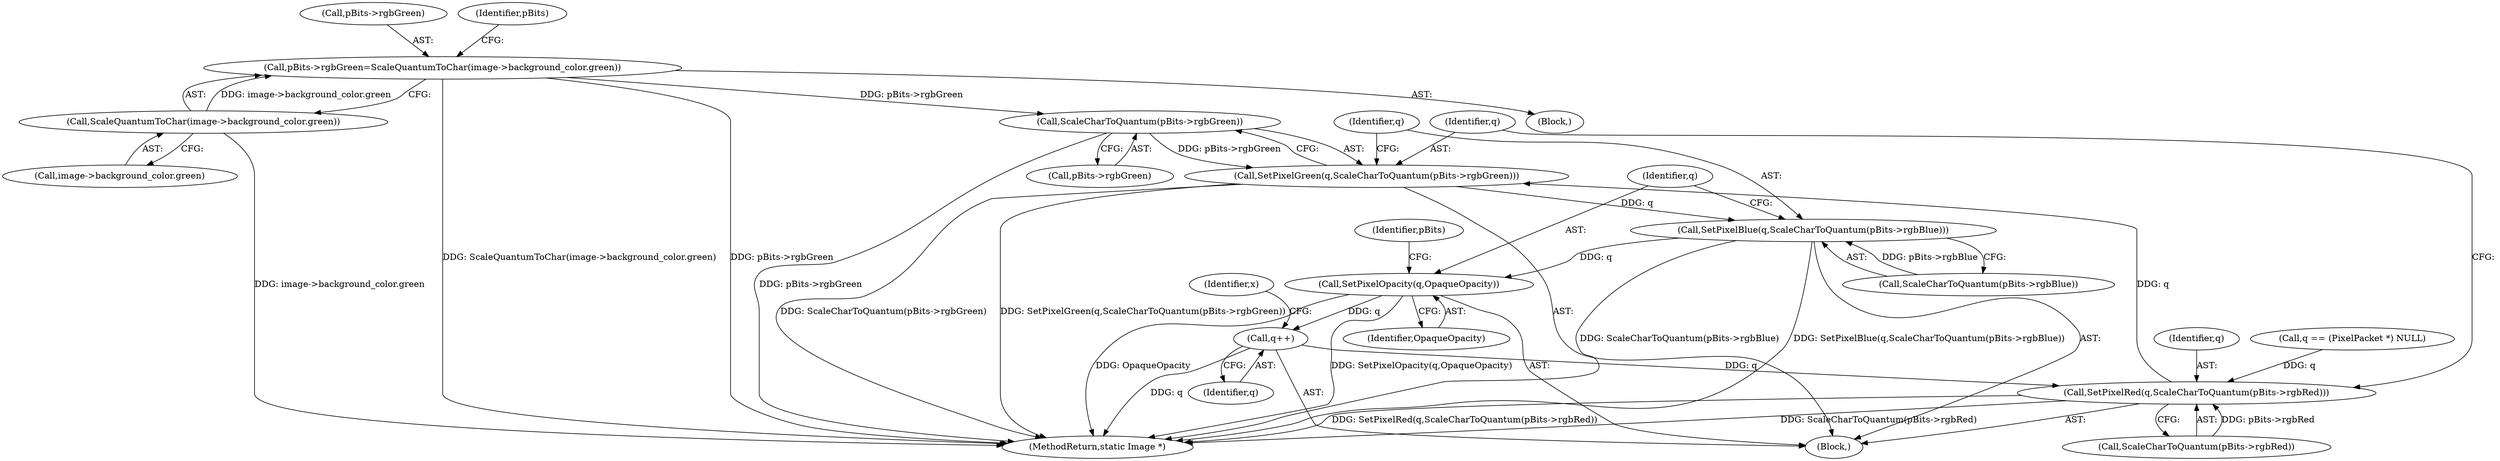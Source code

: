 digraph "0_ImageMagick_f6e9d0d9955e85bdd7540b251cd50d598dacc5e6_15@pointer" {
"1000661" [label="(Call,pBits->rgbGreen=ScaleQuantumToChar(image->background_color.green))"];
"1000665" [label="(Call,ScaleQuantumToChar(image->background_color.green))"];
"1000773" [label="(Call,ScaleCharToQuantum(pBits->rgbGreen))"];
"1000771" [label="(Call,SetPixelGreen(q,ScaleCharToQuantum(pBits->rgbGreen)))"];
"1000777" [label="(Call,SetPixelBlue(q,ScaleCharToQuantum(pBits->rgbBlue)))"];
"1000783" [label="(Call,SetPixelOpacity(q,OpaqueOpacity))"];
"1000788" [label="(Call,q++)"];
"1000765" [label="(Call,SetPixelRed(q,ScaleCharToQuantum(pBits->rgbRed)))"];
"1000772" [label="(Identifier,q)"];
"1000764" [label="(Block,)"];
"1000665" [label="(Call,ScaleQuantumToChar(image->background_color.green))"];
"1000773" [label="(Call,ScaleCharToQuantum(pBits->rgbGreen))"];
"1000666" [label="(Call,image->background_color.green)"];
"1000809" [label="(MethodReturn,static Image *)"];
"1000763" [label="(Identifier,x)"];
"1000662" [label="(Call,pBits->rgbGreen)"];
"1000765" [label="(Call,SetPixelRed(q,ScaleCharToQuantum(pBits->rgbRed)))"];
"1000766" [label="(Identifier,q)"];
"1000745" [label="(Call,q == (PixelPacket *) NULL)"];
"1000673" [label="(Identifier,pBits)"];
"1000785" [label="(Identifier,OpaqueOpacity)"];
"1000767" [label="(Call,ScaleCharToQuantum(pBits->rgbRed))"];
"1000661" [label="(Call,pBits->rgbGreen=ScaleQuantumToChar(image->background_color.green))"];
"1000788" [label="(Call,q++)"];
"1000650" [label="(Block,)"];
"1000787" [label="(Identifier,pBits)"];
"1000778" [label="(Identifier,q)"];
"1000789" [label="(Identifier,q)"];
"1000771" [label="(Call,SetPixelGreen(q,ScaleCharToQuantum(pBits->rgbGreen)))"];
"1000774" [label="(Call,pBits->rgbGreen)"];
"1000784" [label="(Identifier,q)"];
"1000777" [label="(Call,SetPixelBlue(q,ScaleCharToQuantum(pBits->rgbBlue)))"];
"1000783" [label="(Call,SetPixelOpacity(q,OpaqueOpacity))"];
"1000779" [label="(Call,ScaleCharToQuantum(pBits->rgbBlue))"];
"1000661" -> "1000650"  [label="AST: "];
"1000661" -> "1000665"  [label="CFG: "];
"1000662" -> "1000661"  [label="AST: "];
"1000665" -> "1000661"  [label="AST: "];
"1000673" -> "1000661"  [label="CFG: "];
"1000661" -> "1000809"  [label="DDG: pBits->rgbGreen"];
"1000661" -> "1000809"  [label="DDG: ScaleQuantumToChar(image->background_color.green)"];
"1000665" -> "1000661"  [label="DDG: image->background_color.green"];
"1000661" -> "1000773"  [label="DDG: pBits->rgbGreen"];
"1000665" -> "1000666"  [label="CFG: "];
"1000666" -> "1000665"  [label="AST: "];
"1000665" -> "1000809"  [label="DDG: image->background_color.green"];
"1000773" -> "1000771"  [label="AST: "];
"1000773" -> "1000774"  [label="CFG: "];
"1000774" -> "1000773"  [label="AST: "];
"1000771" -> "1000773"  [label="CFG: "];
"1000773" -> "1000809"  [label="DDG: pBits->rgbGreen"];
"1000773" -> "1000771"  [label="DDG: pBits->rgbGreen"];
"1000771" -> "1000764"  [label="AST: "];
"1000772" -> "1000771"  [label="AST: "];
"1000778" -> "1000771"  [label="CFG: "];
"1000771" -> "1000809"  [label="DDG: ScaleCharToQuantum(pBits->rgbGreen)"];
"1000771" -> "1000809"  [label="DDG: SetPixelGreen(q,ScaleCharToQuantum(pBits->rgbGreen))"];
"1000765" -> "1000771"  [label="DDG: q"];
"1000771" -> "1000777"  [label="DDG: q"];
"1000777" -> "1000764"  [label="AST: "];
"1000777" -> "1000779"  [label="CFG: "];
"1000778" -> "1000777"  [label="AST: "];
"1000779" -> "1000777"  [label="AST: "];
"1000784" -> "1000777"  [label="CFG: "];
"1000777" -> "1000809"  [label="DDG: SetPixelBlue(q,ScaleCharToQuantum(pBits->rgbBlue))"];
"1000777" -> "1000809"  [label="DDG: ScaleCharToQuantum(pBits->rgbBlue)"];
"1000779" -> "1000777"  [label="DDG: pBits->rgbBlue"];
"1000777" -> "1000783"  [label="DDG: q"];
"1000783" -> "1000764"  [label="AST: "];
"1000783" -> "1000785"  [label="CFG: "];
"1000784" -> "1000783"  [label="AST: "];
"1000785" -> "1000783"  [label="AST: "];
"1000787" -> "1000783"  [label="CFG: "];
"1000783" -> "1000809"  [label="DDG: OpaqueOpacity"];
"1000783" -> "1000809"  [label="DDG: SetPixelOpacity(q,OpaqueOpacity)"];
"1000783" -> "1000788"  [label="DDG: q"];
"1000788" -> "1000764"  [label="AST: "];
"1000788" -> "1000789"  [label="CFG: "];
"1000789" -> "1000788"  [label="AST: "];
"1000763" -> "1000788"  [label="CFG: "];
"1000788" -> "1000809"  [label="DDG: q"];
"1000788" -> "1000765"  [label="DDG: q"];
"1000765" -> "1000764"  [label="AST: "];
"1000765" -> "1000767"  [label="CFG: "];
"1000766" -> "1000765"  [label="AST: "];
"1000767" -> "1000765"  [label="AST: "];
"1000772" -> "1000765"  [label="CFG: "];
"1000765" -> "1000809"  [label="DDG: ScaleCharToQuantum(pBits->rgbRed)"];
"1000765" -> "1000809"  [label="DDG: SetPixelRed(q,ScaleCharToQuantum(pBits->rgbRed))"];
"1000745" -> "1000765"  [label="DDG: q"];
"1000767" -> "1000765"  [label="DDG: pBits->rgbRed"];
}
